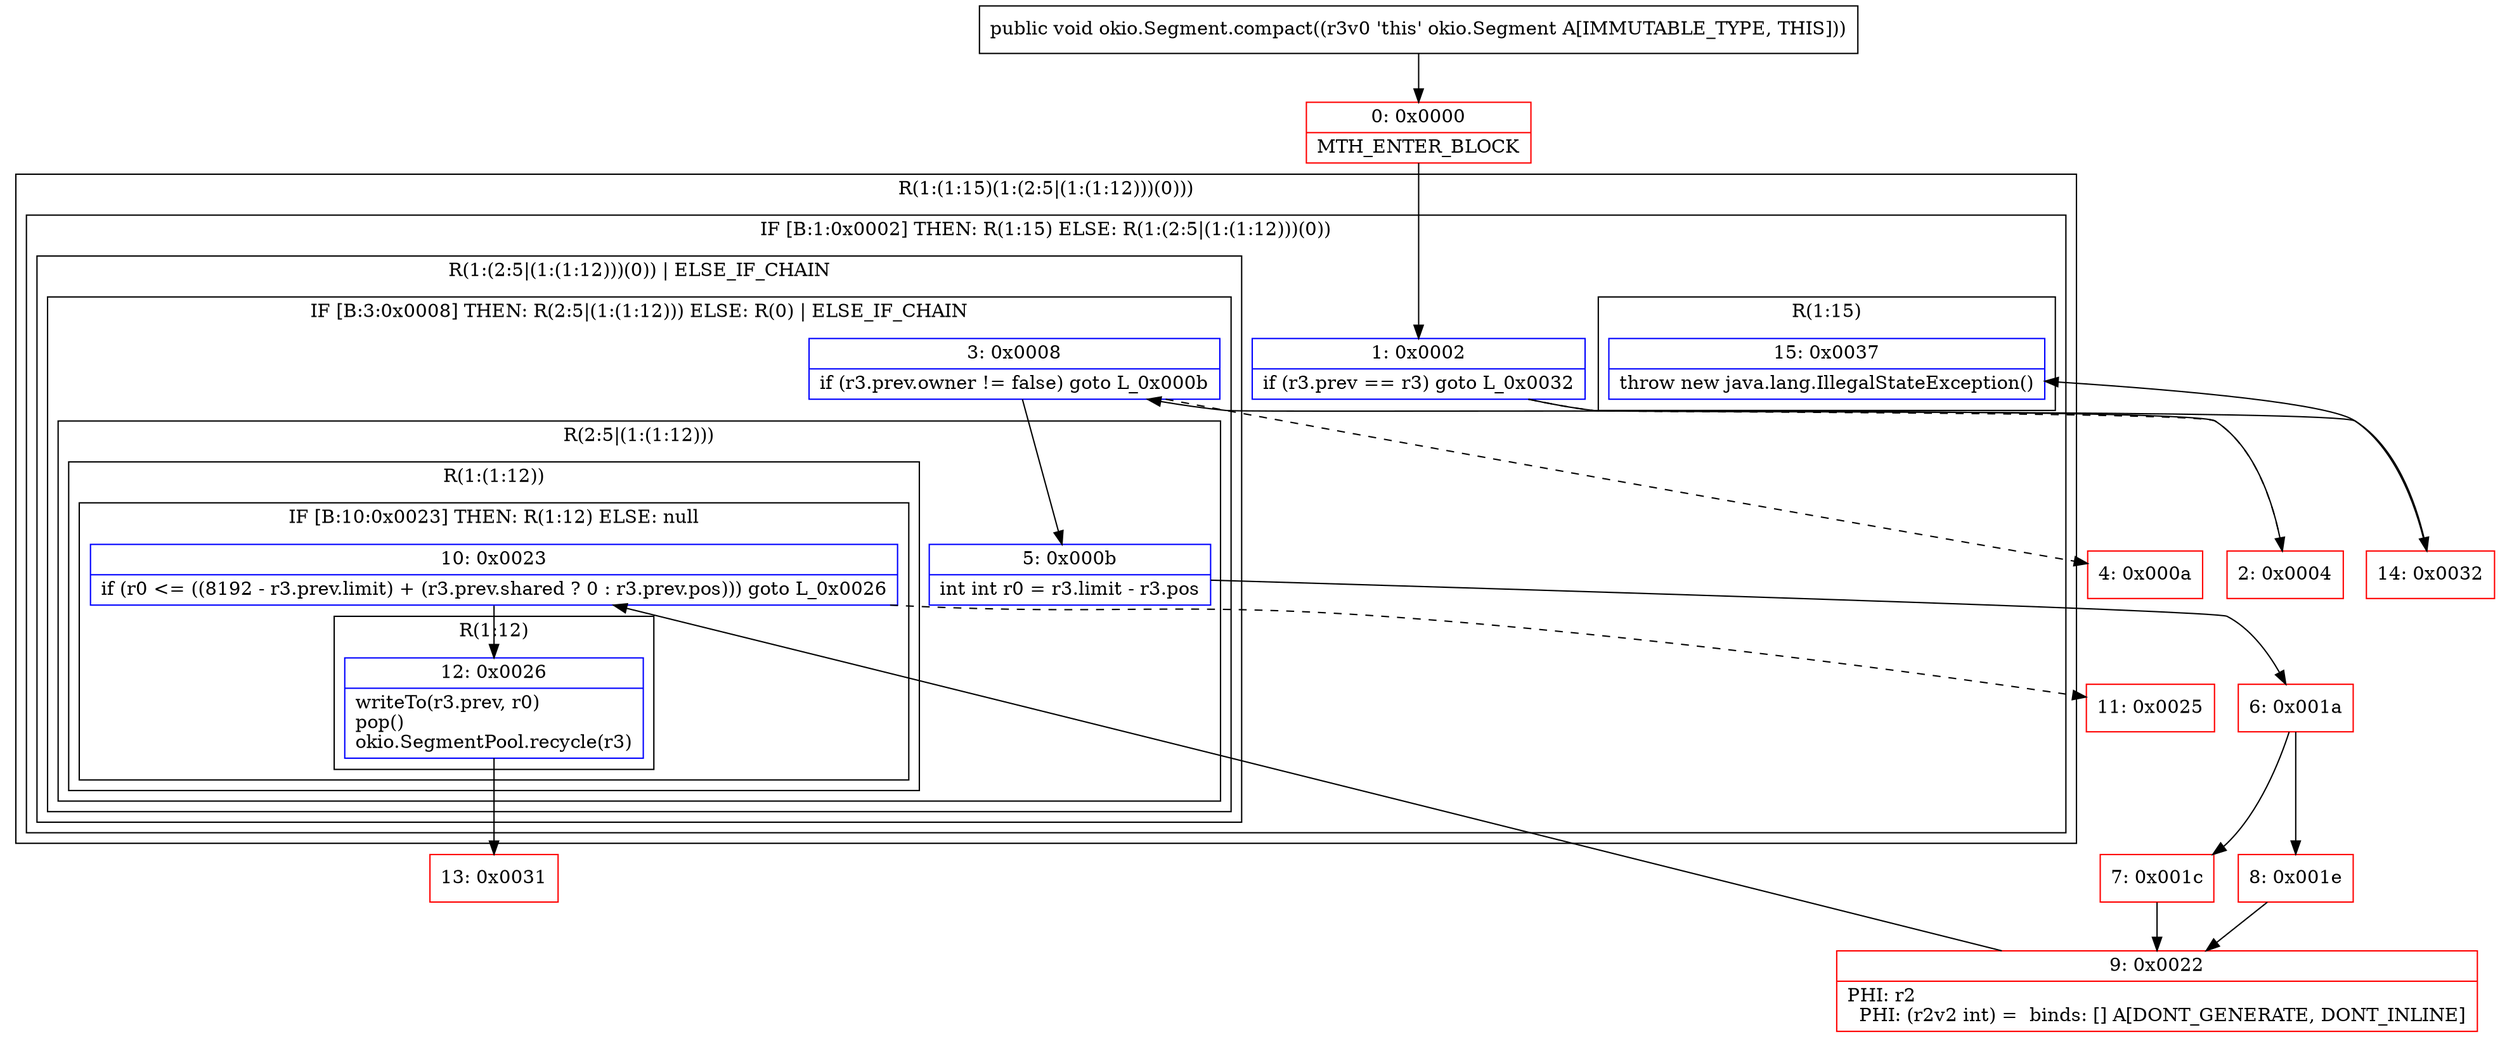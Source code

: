 digraph "CFG forokio.Segment.compact()V" {
subgraph cluster_Region_1360868031 {
label = "R(1:(1:15)(1:(2:5|(1:(1:12)))(0)))";
node [shape=record,color=blue];
subgraph cluster_IfRegion_2051538699 {
label = "IF [B:1:0x0002] THEN: R(1:15) ELSE: R(1:(2:5|(1:(1:12)))(0))";
node [shape=record,color=blue];
Node_1 [shape=record,label="{1\:\ 0x0002|if (r3.prev == r3) goto L_0x0032\l}"];
subgraph cluster_Region_1953536423 {
label = "R(1:15)";
node [shape=record,color=blue];
Node_15 [shape=record,label="{15\:\ 0x0037|throw new java.lang.IllegalStateException()\l}"];
}
subgraph cluster_Region_595031767 {
label = "R(1:(2:5|(1:(1:12)))(0)) | ELSE_IF_CHAIN\l";
node [shape=record,color=blue];
subgraph cluster_IfRegion_457650380 {
label = "IF [B:3:0x0008] THEN: R(2:5|(1:(1:12))) ELSE: R(0) | ELSE_IF_CHAIN\l";
node [shape=record,color=blue];
Node_3 [shape=record,label="{3\:\ 0x0008|if (r3.prev.owner != false) goto L_0x000b\l}"];
subgraph cluster_Region_1032761637 {
label = "R(2:5|(1:(1:12)))";
node [shape=record,color=blue];
Node_5 [shape=record,label="{5\:\ 0x000b|int int r0 = r3.limit \- r3.pos\l}"];
subgraph cluster_Region_1581071112 {
label = "R(1:(1:12))";
node [shape=record,color=blue];
subgraph cluster_IfRegion_1418589251 {
label = "IF [B:10:0x0023] THEN: R(1:12) ELSE: null";
node [shape=record,color=blue];
Node_10 [shape=record,label="{10\:\ 0x0023|if (r0 \<= ((8192 \- r3.prev.limit) + (r3.prev.shared ? 0 : r3.prev.pos))) goto L_0x0026\l}"];
subgraph cluster_Region_501193489 {
label = "R(1:12)";
node [shape=record,color=blue];
Node_12 [shape=record,label="{12\:\ 0x0026|writeTo(r3.prev, r0)\lpop()\lokio.SegmentPool.recycle(r3)\l}"];
}
}
}
}
subgraph cluster_Region_787492041 {
label = "R(0)";
node [shape=record,color=blue];
}
}
}
}
}
Node_0 [shape=record,color=red,label="{0\:\ 0x0000|MTH_ENTER_BLOCK\l}"];
Node_2 [shape=record,color=red,label="{2\:\ 0x0004}"];
Node_4 [shape=record,color=red,label="{4\:\ 0x000a}"];
Node_6 [shape=record,color=red,label="{6\:\ 0x001a}"];
Node_7 [shape=record,color=red,label="{7\:\ 0x001c}"];
Node_8 [shape=record,color=red,label="{8\:\ 0x001e}"];
Node_9 [shape=record,color=red,label="{9\:\ 0x0022|PHI: r2 \l  PHI: (r2v2 int) =  binds: [] A[DONT_GENERATE, DONT_INLINE]\l}"];
Node_11 [shape=record,color=red,label="{11\:\ 0x0025}"];
Node_13 [shape=record,color=red,label="{13\:\ 0x0031}"];
Node_14 [shape=record,color=red,label="{14\:\ 0x0032}"];
MethodNode[shape=record,label="{public void okio.Segment.compact((r3v0 'this' okio.Segment A[IMMUTABLE_TYPE, THIS])) }"];
MethodNode -> Node_0;
Node_1 -> Node_2[style=dashed];
Node_1 -> Node_14;
Node_3 -> Node_4[style=dashed];
Node_3 -> Node_5;
Node_5 -> Node_6;
Node_10 -> Node_11[style=dashed];
Node_10 -> Node_12;
Node_12 -> Node_13;
Node_0 -> Node_1;
Node_2 -> Node_3;
Node_6 -> Node_7;
Node_6 -> Node_8;
Node_7 -> Node_9;
Node_8 -> Node_9;
Node_9 -> Node_10;
Node_14 -> Node_15;
}

